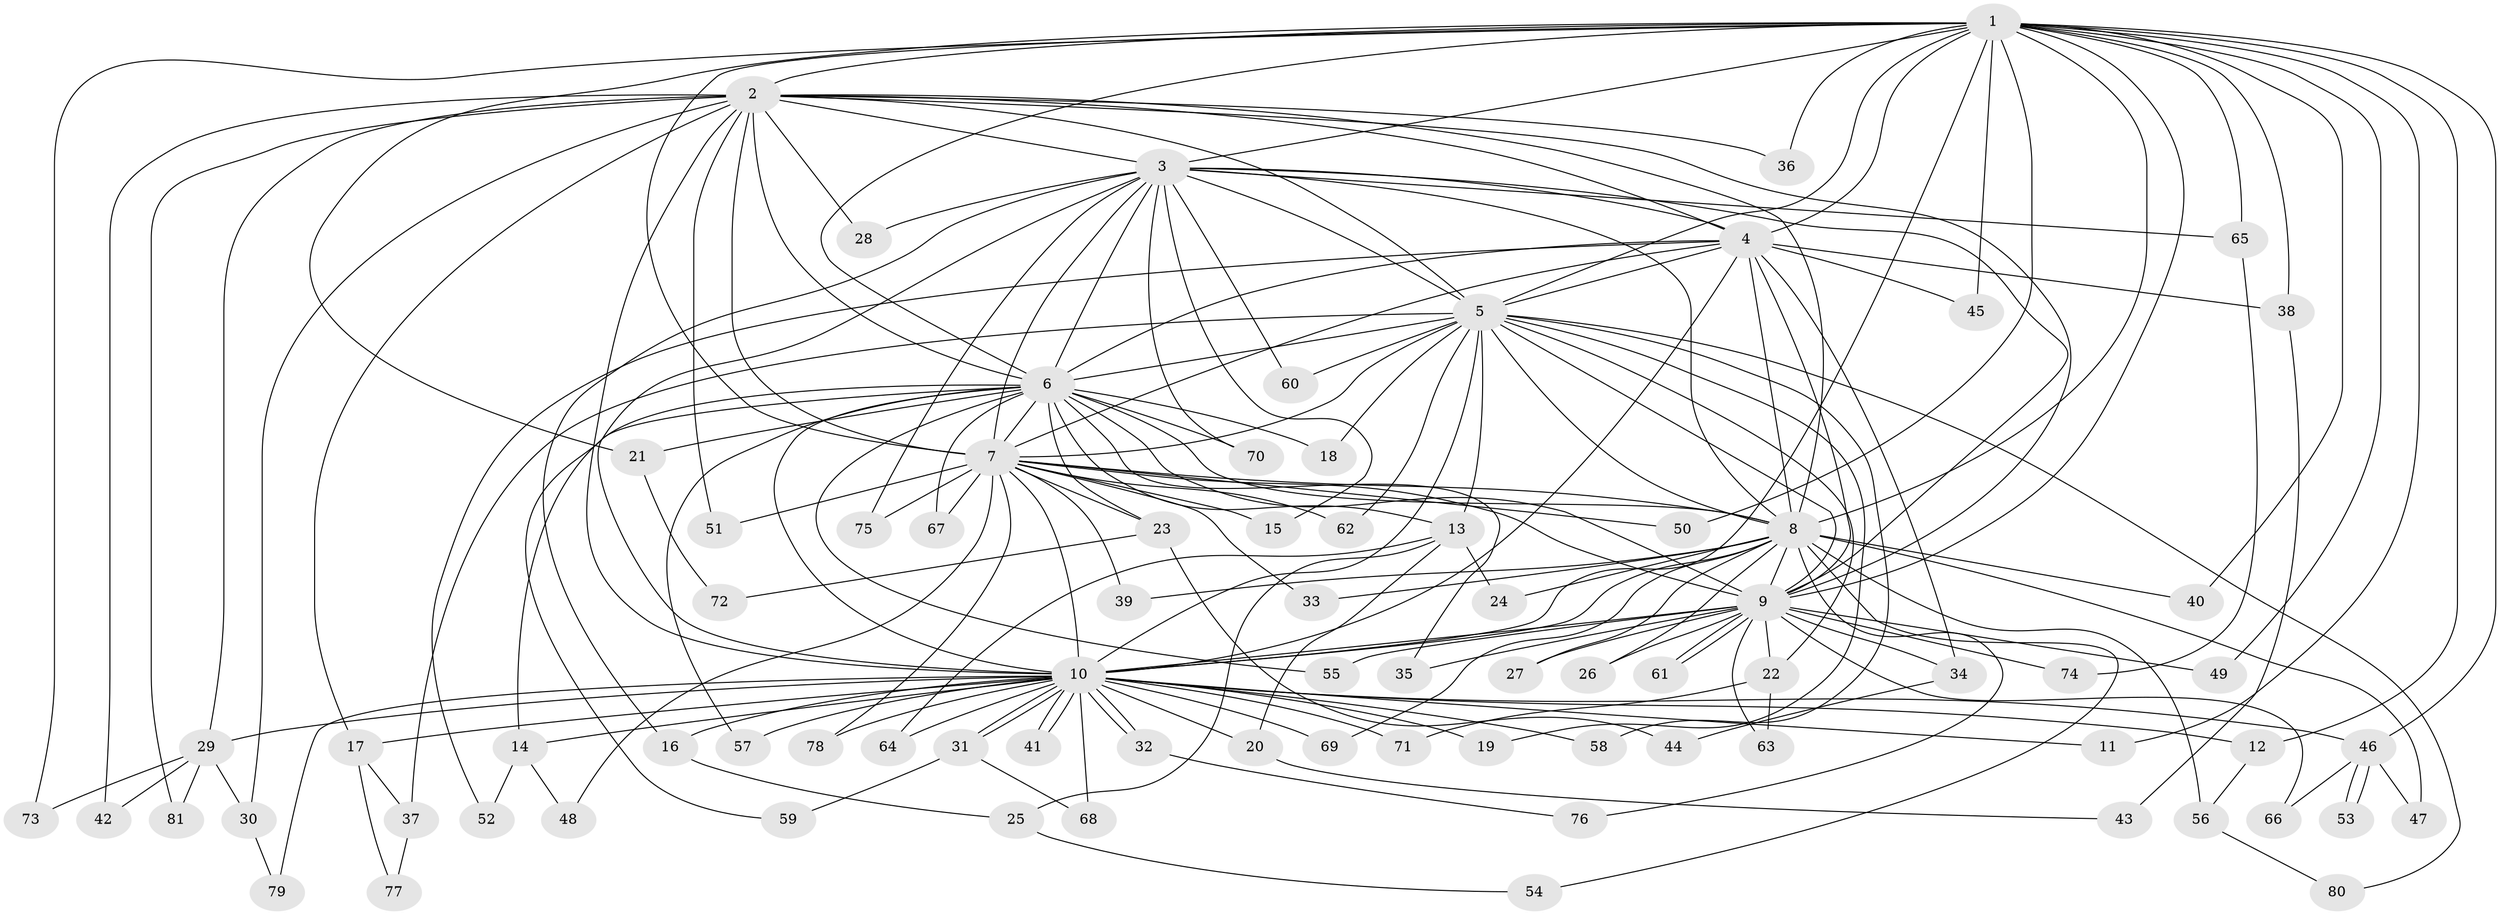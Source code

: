 // Generated by graph-tools (version 1.1) at 2025/10/02/27/25 16:10:57]
// undirected, 81 vertices, 187 edges
graph export_dot {
graph [start="1"]
  node [color=gray90,style=filled];
  1;
  2;
  3;
  4;
  5;
  6;
  7;
  8;
  9;
  10;
  11;
  12;
  13;
  14;
  15;
  16;
  17;
  18;
  19;
  20;
  21;
  22;
  23;
  24;
  25;
  26;
  27;
  28;
  29;
  30;
  31;
  32;
  33;
  34;
  35;
  36;
  37;
  38;
  39;
  40;
  41;
  42;
  43;
  44;
  45;
  46;
  47;
  48;
  49;
  50;
  51;
  52;
  53;
  54;
  55;
  56;
  57;
  58;
  59;
  60;
  61;
  62;
  63;
  64;
  65;
  66;
  67;
  68;
  69;
  70;
  71;
  72;
  73;
  74;
  75;
  76;
  77;
  78;
  79;
  80;
  81;
  1 -- 2;
  1 -- 3;
  1 -- 4;
  1 -- 5;
  1 -- 6;
  1 -- 7;
  1 -- 8;
  1 -- 9;
  1 -- 10;
  1 -- 11;
  1 -- 12;
  1 -- 21;
  1 -- 36;
  1 -- 38;
  1 -- 40;
  1 -- 45;
  1 -- 46;
  1 -- 49;
  1 -- 50;
  1 -- 65;
  1 -- 73;
  2 -- 3;
  2 -- 4;
  2 -- 5;
  2 -- 6;
  2 -- 7;
  2 -- 8;
  2 -- 9;
  2 -- 10;
  2 -- 17;
  2 -- 28;
  2 -- 29;
  2 -- 30;
  2 -- 36;
  2 -- 42;
  2 -- 51;
  2 -- 81;
  3 -- 4;
  3 -- 5;
  3 -- 6;
  3 -- 7;
  3 -- 8;
  3 -- 9;
  3 -- 10;
  3 -- 15;
  3 -- 16;
  3 -- 28;
  3 -- 60;
  3 -- 65;
  3 -- 70;
  3 -- 75;
  4 -- 5;
  4 -- 6;
  4 -- 7;
  4 -- 8;
  4 -- 9;
  4 -- 10;
  4 -- 34;
  4 -- 38;
  4 -- 45;
  4 -- 52;
  5 -- 6;
  5 -- 7;
  5 -- 8;
  5 -- 9;
  5 -- 10;
  5 -- 13;
  5 -- 18;
  5 -- 19;
  5 -- 22;
  5 -- 37;
  5 -- 58;
  5 -- 60;
  5 -- 62;
  5 -- 80;
  6 -- 7;
  6 -- 8;
  6 -- 9;
  6 -- 10;
  6 -- 13;
  6 -- 14;
  6 -- 18;
  6 -- 21;
  6 -- 23;
  6 -- 35;
  6 -- 55;
  6 -- 57;
  6 -- 59;
  6 -- 67;
  6 -- 70;
  7 -- 8;
  7 -- 9;
  7 -- 10;
  7 -- 15;
  7 -- 23;
  7 -- 33;
  7 -- 39;
  7 -- 48;
  7 -- 50;
  7 -- 51;
  7 -- 62;
  7 -- 67;
  7 -- 75;
  7 -- 78;
  8 -- 9;
  8 -- 10;
  8 -- 24;
  8 -- 26;
  8 -- 27;
  8 -- 33;
  8 -- 39;
  8 -- 40;
  8 -- 47;
  8 -- 54;
  8 -- 56;
  8 -- 69;
  8 -- 76;
  9 -- 10;
  9 -- 22;
  9 -- 26;
  9 -- 27;
  9 -- 34;
  9 -- 35;
  9 -- 49;
  9 -- 55;
  9 -- 61;
  9 -- 61;
  9 -- 63;
  9 -- 66;
  9 -- 74;
  10 -- 11;
  10 -- 12;
  10 -- 14;
  10 -- 16;
  10 -- 17;
  10 -- 19;
  10 -- 20;
  10 -- 29;
  10 -- 31;
  10 -- 31;
  10 -- 32;
  10 -- 32;
  10 -- 41;
  10 -- 41;
  10 -- 46;
  10 -- 57;
  10 -- 58;
  10 -- 64;
  10 -- 68;
  10 -- 69;
  10 -- 71;
  10 -- 78;
  10 -- 79;
  12 -- 56;
  13 -- 20;
  13 -- 24;
  13 -- 25;
  13 -- 64;
  14 -- 48;
  14 -- 52;
  16 -- 25;
  17 -- 37;
  17 -- 77;
  20 -- 43;
  21 -- 72;
  22 -- 63;
  22 -- 71;
  23 -- 44;
  23 -- 72;
  25 -- 54;
  29 -- 30;
  29 -- 42;
  29 -- 73;
  29 -- 81;
  30 -- 79;
  31 -- 59;
  31 -- 68;
  32 -- 76;
  34 -- 44;
  37 -- 77;
  38 -- 43;
  46 -- 47;
  46 -- 53;
  46 -- 53;
  46 -- 66;
  56 -- 80;
  65 -- 74;
}
